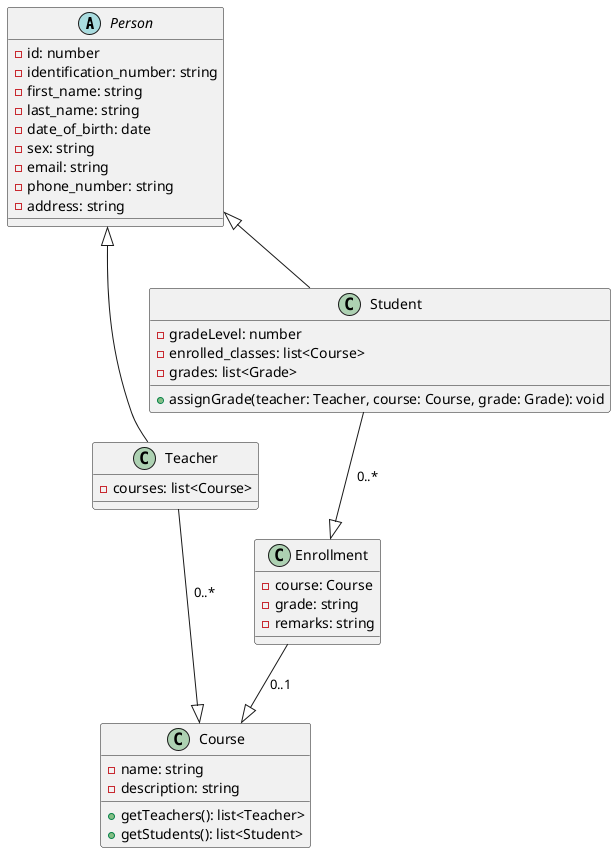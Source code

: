 @startuml "school management erm diagram"

abstract class Person {
   -id: number
   -identification_number: string
   -first_name: string
   -last_name: string
   -date_of_birth: date
   -sex: string
   -email: string
   -phone_number: string
   -address: string
}


class Teacher {
   -courses: list<Course>
}

class Student {
   -gradeLevel: number
   -enrolled_classes: list<Course>
   -grades: list<Grade>
   +assignGrade(teacher: Teacher, course: Course, grade: Grade): void
}

class Course {
   -name: string
   -description: string
   +getTeachers(): list<Teacher>
   +getStudents(): list<Student>
}

class Enrollment {
   -course: Course
   -grade: string
   -remarks: string
}

Person <|-- Teacher
Person <|-- Student

Student --|> Enrollment : 0..*
Enrollment --|> Course : 0..1
Teacher --|> Course : 0..*

@enduml